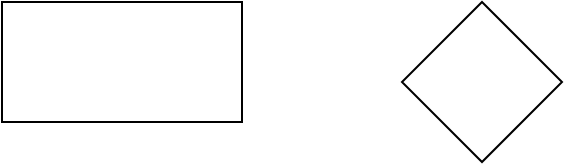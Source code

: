 <mxfile version="22.0.8" type="github">
  <diagram name="Страница — 1" id="pNb3ma1z1RhUglrueCLy">
    <mxGraphModel dx="1316" dy="804" grid="1" gridSize="10" guides="1" tooltips="1" connect="1" arrows="1" fold="1" page="1" pageScale="1" pageWidth="827" pageHeight="1169" math="0" shadow="0">
      <root>
        <mxCell id="0" />
        <mxCell id="1" parent="0" />
        <mxCell id="BNrArtAVExPOBgZ7R5rQ-1" value="" style="rounded=0;whiteSpace=wrap;html=1;" vertex="1" parent="1">
          <mxGeometry x="120" y="280" width="120" height="60" as="geometry" />
        </mxCell>
        <mxCell id="BNrArtAVExPOBgZ7R5rQ-2" value="" style="rhombus;whiteSpace=wrap;html=1;" vertex="1" parent="1">
          <mxGeometry x="320" y="280" width="80" height="80" as="geometry" />
        </mxCell>
      </root>
    </mxGraphModel>
  </diagram>
</mxfile>
